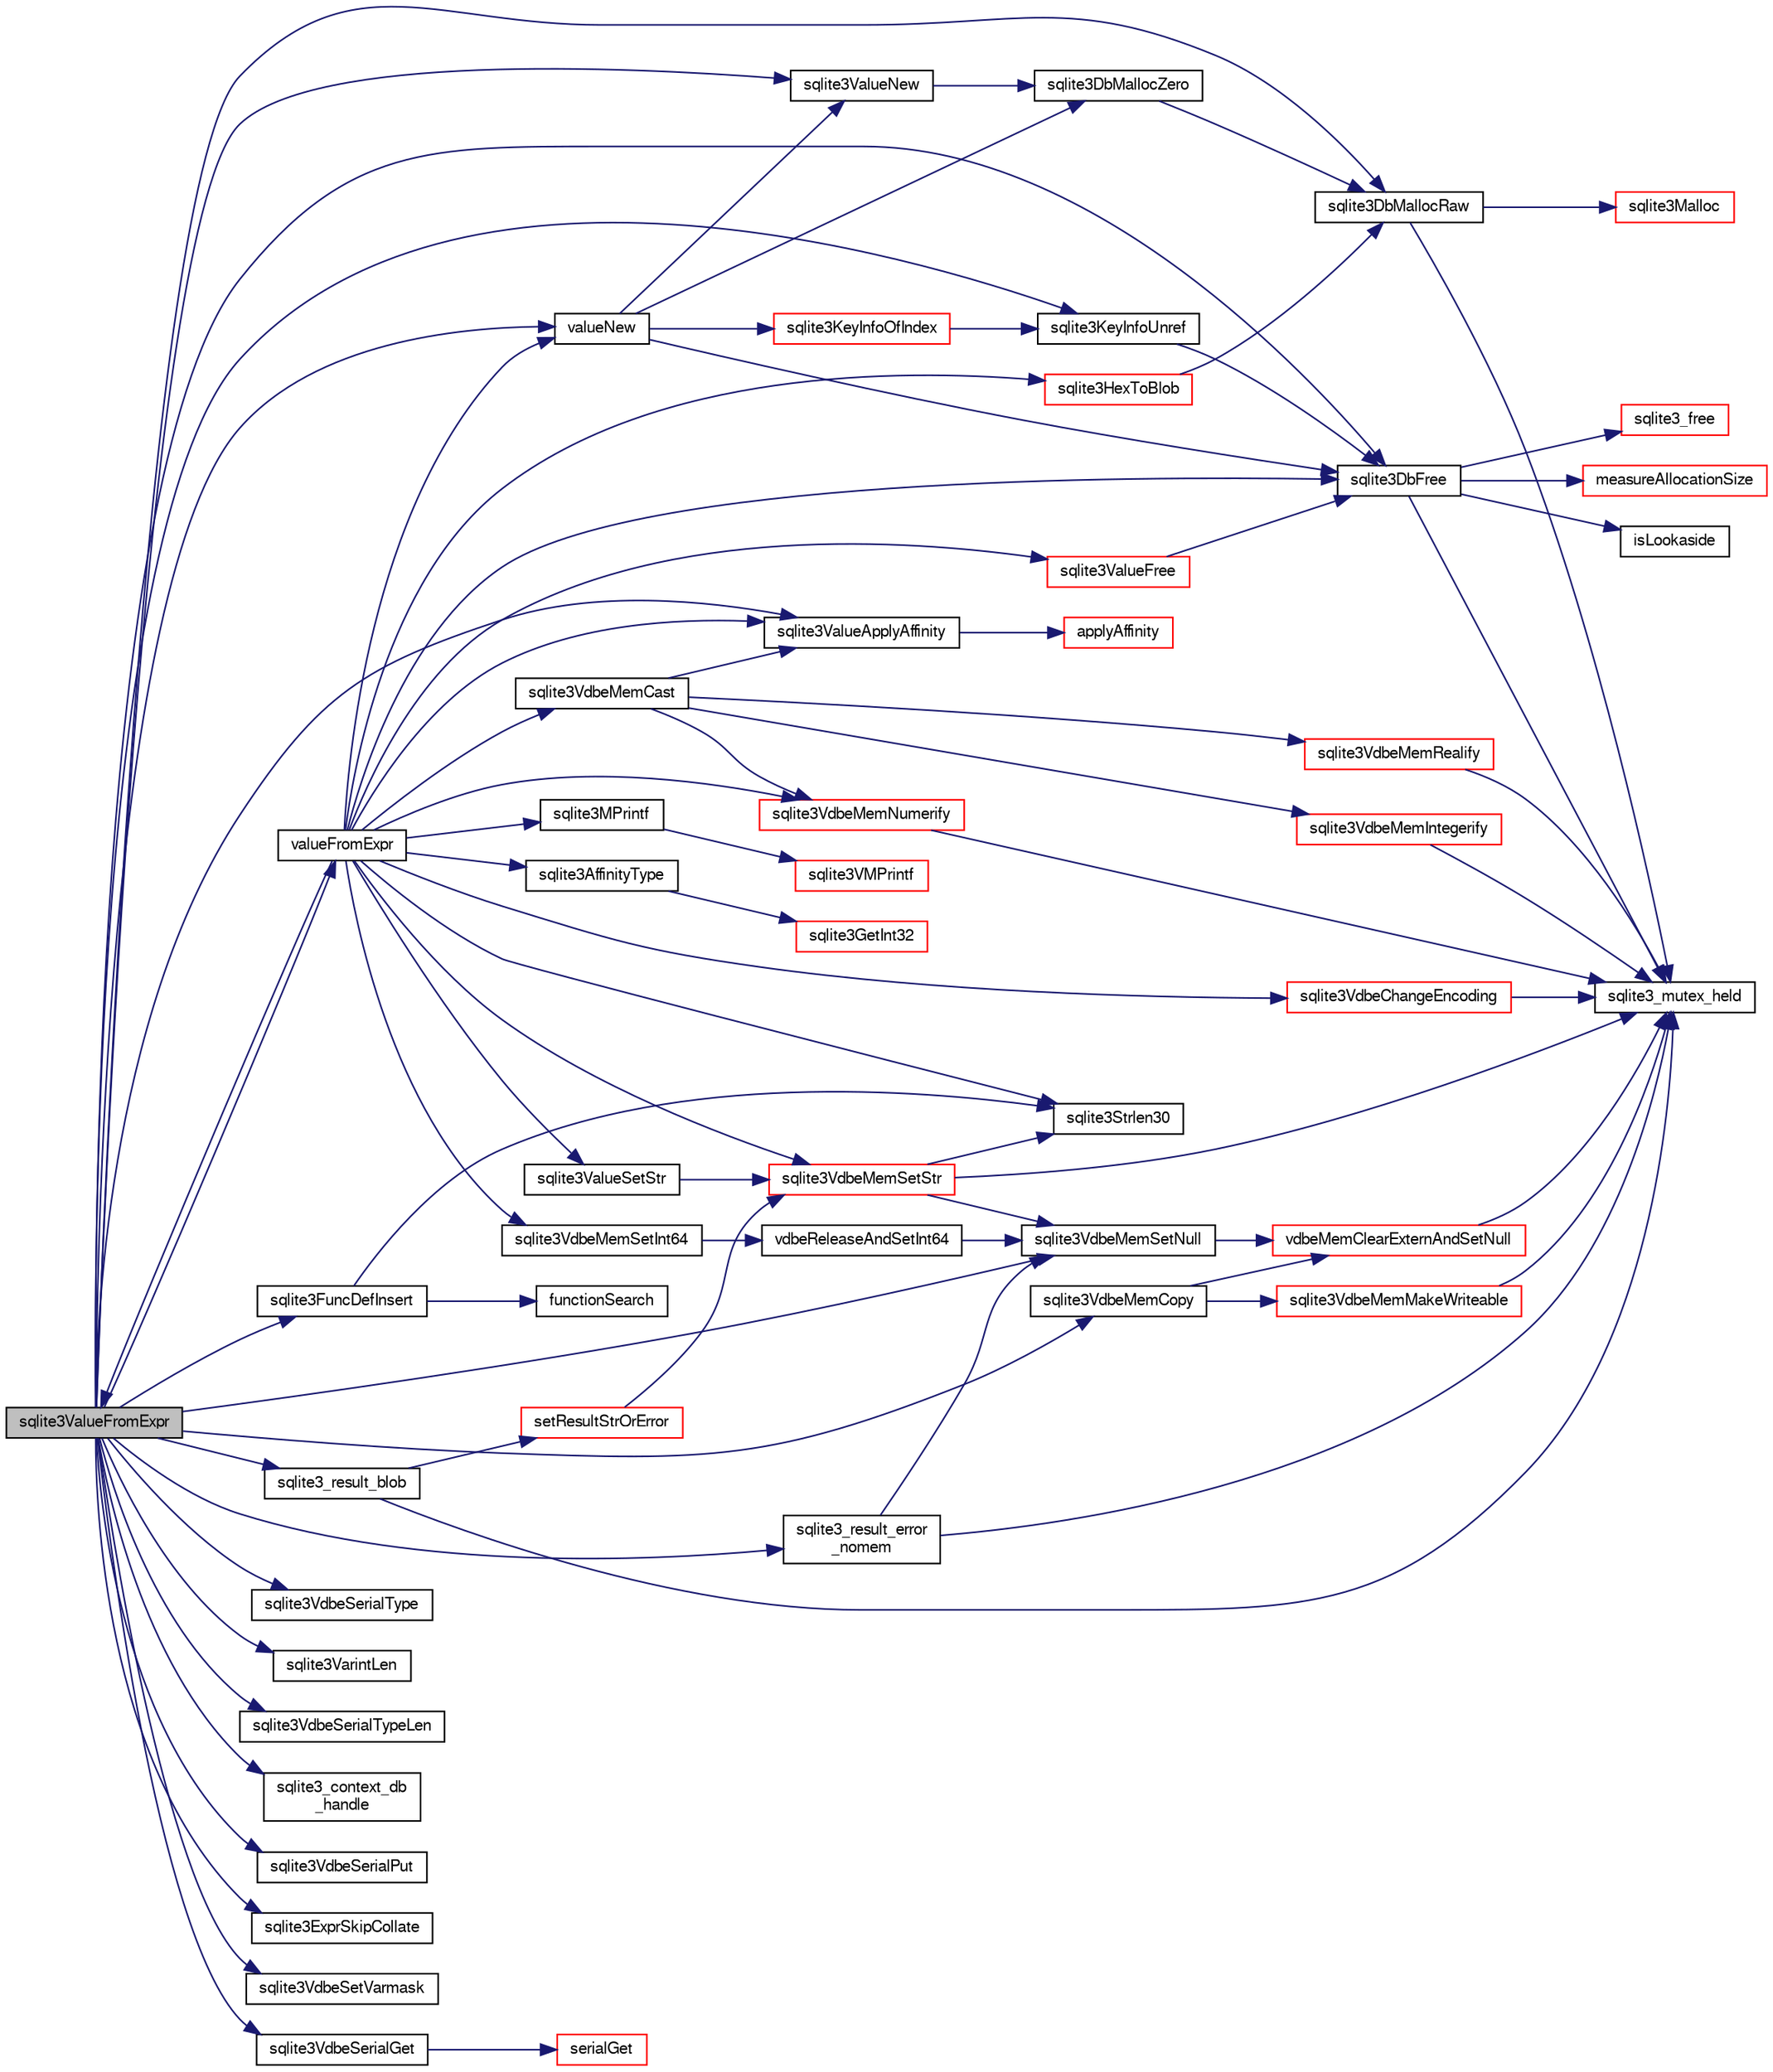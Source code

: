 digraph "sqlite3ValueFromExpr"
{
  edge [fontname="FreeSans",fontsize="10",labelfontname="FreeSans",labelfontsize="10"];
  node [fontname="FreeSans",fontsize="10",shape=record];
  rankdir="LR";
  Node737562 [label="sqlite3ValueFromExpr",height=0.2,width=0.4,color="black", fillcolor="grey75", style="filled", fontcolor="black"];
  Node737562 -> Node737563 [color="midnightblue",fontsize="10",style="solid",fontname="FreeSans"];
  Node737563 [label="valueFromExpr",height=0.2,width=0.4,color="black", fillcolor="white", style="filled",URL="$sqlite3_8c.html#a08f91b27c0189e8b5bcdea6537466b7c"];
  Node737563 -> Node737564 [color="midnightblue",fontsize="10",style="solid",fontname="FreeSans"];
  Node737564 [label="sqlite3AffinityType",height=0.2,width=0.4,color="black", fillcolor="white", style="filled",URL="$sqlite3_8c.html#ad3b6641027549ec6634f6239256676bd"];
  Node737564 -> Node737565 [color="midnightblue",fontsize="10",style="solid",fontname="FreeSans"];
  Node737565 [label="sqlite3GetInt32",height=0.2,width=0.4,color="red", fillcolor="white", style="filled",URL="$sqlite3_8c.html#a5f876209b4343549fc9224cd11c70928"];
  Node737563 -> Node737567 [color="midnightblue",fontsize="10",style="solid",fontname="FreeSans"];
  Node737567 [label="sqlite3VdbeMemCast",height=0.2,width=0.4,color="black", fillcolor="white", style="filled",URL="$sqlite3_8c.html#a2e5bfc1911e317ae456d2cea24c2a0d5"];
  Node737567 -> Node737568 [color="midnightblue",fontsize="10",style="solid",fontname="FreeSans"];
  Node737568 [label="sqlite3ValueApplyAffinity",height=0.2,width=0.4,color="black", fillcolor="white", style="filled",URL="$sqlite3_8c.html#a535535f08aaaba2ebdf49ada6aca6fac"];
  Node737568 -> Node737569 [color="midnightblue",fontsize="10",style="solid",fontname="FreeSans"];
  Node737569 [label="applyAffinity",height=0.2,width=0.4,color="red", fillcolor="white", style="filled",URL="$sqlite3_8c.html#a9ed2c1bcefa8734a1c341ba28a785486"];
  Node737567 -> Node737852 [color="midnightblue",fontsize="10",style="solid",fontname="FreeSans"];
  Node737852 [label="sqlite3VdbeMemNumerify",height=0.2,width=0.4,color="red", fillcolor="white", style="filled",URL="$sqlite3_8c.html#a5b24feaa1b99012399cb264698e27c41"];
  Node737852 -> Node737575 [color="midnightblue",fontsize="10",style="solid",fontname="FreeSans"];
  Node737575 [label="sqlite3_mutex_held",height=0.2,width=0.4,color="black", fillcolor="white", style="filled",URL="$sqlite3_8c.html#acf77da68932b6bc163c5e68547ecc3e7"];
  Node737567 -> Node737853 [color="midnightblue",fontsize="10",style="solid",fontname="FreeSans"];
  Node737853 [label="sqlite3VdbeMemIntegerify",height=0.2,width=0.4,color="red", fillcolor="white", style="filled",URL="$sqlite3_8c.html#abbe4d6d927b85b81fda952bce3b9b511"];
  Node737853 -> Node737575 [color="midnightblue",fontsize="10",style="solid",fontname="FreeSans"];
  Node737567 -> Node737854 [color="midnightblue",fontsize="10",style="solid",fontname="FreeSans"];
  Node737854 [label="sqlite3VdbeMemRealify",height=0.2,width=0.4,color="red", fillcolor="white", style="filled",URL="$sqlite3_8c.html#ac26c4c00ed416dafa56f3200c7c34ec1"];
  Node737854 -> Node737575 [color="midnightblue",fontsize="10",style="solid",fontname="FreeSans"];
  Node737563 -> Node737568 [color="midnightblue",fontsize="10",style="solid",fontname="FreeSans"];
  Node737563 -> Node737855 [color="midnightblue",fontsize="10",style="solid",fontname="FreeSans"];
  Node737855 [label="valueNew",height=0.2,width=0.4,color="black", fillcolor="white", style="filled",URL="$sqlite3_8c.html#a8c46710c4ab586edb377b565c6ba46bf"];
  Node737855 -> Node737791 [color="midnightblue",fontsize="10",style="solid",fontname="FreeSans"];
  Node737791 [label="sqlite3DbMallocZero",height=0.2,width=0.4,color="black", fillcolor="white", style="filled",URL="$sqlite3_8c.html#a49cfebac9d6067a03442c92af73f33e4"];
  Node737791 -> Node737585 [color="midnightblue",fontsize="10",style="solid",fontname="FreeSans"];
  Node737585 [label="sqlite3DbMallocRaw",height=0.2,width=0.4,color="black", fillcolor="white", style="filled",URL="$sqlite3_8c.html#abbe8be0cf7175e11ddc3e2218fad924e"];
  Node737585 -> Node737575 [color="midnightblue",fontsize="10",style="solid",fontname="FreeSans"];
  Node737585 -> Node737586 [color="midnightblue",fontsize="10",style="solid",fontname="FreeSans"];
  Node737586 [label="sqlite3Malloc",height=0.2,width=0.4,color="red", fillcolor="white", style="filled",URL="$sqlite3_8c.html#a361a2eaa846b1885f123abe46f5d8b2b"];
  Node737855 -> Node737856 [color="midnightblue",fontsize="10",style="solid",fontname="FreeSans"];
  Node737856 [label="sqlite3KeyInfoOfIndex",height=0.2,width=0.4,color="red", fillcolor="white", style="filled",URL="$sqlite3_8c.html#a7b4298fb8e674075dbe680baae5f451b"];
  Node737856 -> Node737857 [color="midnightblue",fontsize="10",style="solid",fontname="FreeSans"];
  Node737857 [label="sqlite3KeyInfoUnref",height=0.2,width=0.4,color="black", fillcolor="white", style="filled",URL="$sqlite3_8c.html#ac94cc1874ab0865db1dbbefd3886ba4a"];
  Node737857 -> Node737595 [color="midnightblue",fontsize="10",style="solid",fontname="FreeSans"];
  Node737595 [label="sqlite3DbFree",height=0.2,width=0.4,color="black", fillcolor="white", style="filled",URL="$sqlite3_8c.html#ac70ab821a6607b4a1b909582dc37a069"];
  Node737595 -> Node737575 [color="midnightblue",fontsize="10",style="solid",fontname="FreeSans"];
  Node737595 -> Node737596 [color="midnightblue",fontsize="10",style="solid",fontname="FreeSans"];
  Node737596 [label="measureAllocationSize",height=0.2,width=0.4,color="red", fillcolor="white", style="filled",URL="$sqlite3_8c.html#a45731e644a22fdb756e2b6337224217a"];
  Node737595 -> Node737582 [color="midnightblue",fontsize="10",style="solid",fontname="FreeSans"];
  Node737582 [label="isLookaside",height=0.2,width=0.4,color="black", fillcolor="white", style="filled",URL="$sqlite3_8c.html#a770fa05ff9717b75e16f4d968a77b897"];
  Node737595 -> Node737597 [color="midnightblue",fontsize="10",style="solid",fontname="FreeSans"];
  Node737597 [label="sqlite3_free",height=0.2,width=0.4,color="red", fillcolor="white", style="filled",URL="$sqlite3_8c.html#a6552349e36a8a691af5487999ab09519"];
  Node737855 -> Node737595 [color="midnightblue",fontsize="10",style="solid",fontname="FreeSans"];
  Node737855 -> Node737873 [color="midnightblue",fontsize="10",style="solid",fontname="FreeSans"];
  Node737873 [label="sqlite3ValueNew",height=0.2,width=0.4,color="black", fillcolor="white", style="filled",URL="$sqlite3_8c.html#ad40a378778daff2d574bec905e35828b"];
  Node737873 -> Node737791 [color="midnightblue",fontsize="10",style="solid",fontname="FreeSans"];
  Node737563 -> Node737728 [color="midnightblue",fontsize="10",style="solid",fontname="FreeSans"];
  Node737728 [label="sqlite3VdbeMemSetInt64",height=0.2,width=0.4,color="black", fillcolor="white", style="filled",URL="$sqlite3_8c.html#a57c5843cac8f6180ee994267a23f86a3"];
  Node737728 -> Node737729 [color="midnightblue",fontsize="10",style="solid",fontname="FreeSans"];
  Node737729 [label="vdbeReleaseAndSetInt64",height=0.2,width=0.4,color="black", fillcolor="white", style="filled",URL="$sqlite3_8c.html#abdcd42be8fe3e9bff2493533da9b5697"];
  Node737729 -> Node737705 [color="midnightblue",fontsize="10",style="solid",fontname="FreeSans"];
  Node737705 [label="sqlite3VdbeMemSetNull",height=0.2,width=0.4,color="black", fillcolor="white", style="filled",URL="$sqlite3_8c.html#ae01092c23aebaf8a3ebdf3954609b410"];
  Node737705 -> Node737652 [color="midnightblue",fontsize="10",style="solid",fontname="FreeSans"];
  Node737652 [label="vdbeMemClearExternAndSetNull",height=0.2,width=0.4,color="red", fillcolor="white", style="filled",URL="$sqlite3_8c.html#a29c41a360fb0e86b817777daf061230c"];
  Node737652 -> Node737575 [color="midnightblue",fontsize="10",style="solid",fontname="FreeSans"];
  Node737563 -> Node737839 [color="midnightblue",fontsize="10",style="solid",fontname="FreeSans"];
  Node737839 [label="sqlite3MPrintf",height=0.2,width=0.4,color="black", fillcolor="white", style="filled",URL="$sqlite3_8c.html#a208ef0df84e9778778804a19af03efea"];
  Node737839 -> Node737840 [color="midnightblue",fontsize="10",style="solid",fontname="FreeSans"];
  Node737840 [label="sqlite3VMPrintf",height=0.2,width=0.4,color="red", fillcolor="white", style="filled",URL="$sqlite3_8c.html#a05535d0982ef06fbc2ee8195ebbae689"];
  Node737563 -> Node737874 [color="midnightblue",fontsize="10",style="solid",fontname="FreeSans"];
  Node737874 [label="sqlite3ValueSetStr",height=0.2,width=0.4,color="black", fillcolor="white", style="filled",URL="$sqlite3_8c.html#a1fd40749f47941ee97ff6d798e2bc67e"];
  Node737874 -> Node737704 [color="midnightblue",fontsize="10",style="solid",fontname="FreeSans"];
  Node737704 [label="sqlite3VdbeMemSetStr",height=0.2,width=0.4,color="red", fillcolor="white", style="filled",URL="$sqlite3_8c.html#a9697bec7c3b512483638ea3646191d7d"];
  Node737704 -> Node737575 [color="midnightblue",fontsize="10",style="solid",fontname="FreeSans"];
  Node737704 -> Node737705 [color="midnightblue",fontsize="10",style="solid",fontname="FreeSans"];
  Node737704 -> Node737640 [color="midnightblue",fontsize="10",style="solid",fontname="FreeSans"];
  Node737640 [label="sqlite3Strlen30",height=0.2,width=0.4,color="black", fillcolor="white", style="filled",URL="$sqlite3_8c.html#a3dcd80ba41f1a308193dee74857b62a7"];
  Node737563 -> Node737647 [color="midnightblue",fontsize="10",style="solid",fontname="FreeSans"];
  Node737647 [label="sqlite3VdbeChangeEncoding",height=0.2,width=0.4,color="red", fillcolor="white", style="filled",URL="$sqlite3_8c.html#aa7cf8e488bf8cf9ec18528f52a40de31"];
  Node737647 -> Node737575 [color="midnightblue",fontsize="10",style="solid",fontname="FreeSans"];
  Node737563 -> Node737562 [color="midnightblue",fontsize="10",style="solid",fontname="FreeSans"];
  Node737563 -> Node737852 [color="midnightblue",fontsize="10",style="solid",fontname="FreeSans"];
  Node737563 -> Node737640 [color="midnightblue",fontsize="10",style="solid",fontname="FreeSans"];
  Node737563 -> Node737704 [color="midnightblue",fontsize="10",style="solid",fontname="FreeSans"];
  Node737563 -> Node737879 [color="midnightblue",fontsize="10",style="solid",fontname="FreeSans"];
  Node737879 [label="sqlite3HexToBlob",height=0.2,width=0.4,color="red", fillcolor="white", style="filled",URL="$sqlite3_8c.html#a6ef78c15c318f47aedcab51f590de78d"];
  Node737879 -> Node737585 [color="midnightblue",fontsize="10",style="solid",fontname="FreeSans"];
  Node737563 -> Node737595 [color="midnightblue",fontsize="10",style="solid",fontname="FreeSans"];
  Node737563 -> Node737875 [color="midnightblue",fontsize="10",style="solid",fontname="FreeSans"];
  Node737875 [label="sqlite3ValueFree",height=0.2,width=0.4,color="red", fillcolor="white", style="filled",URL="$sqlite3_8c.html#afeed84c3f344a833d15c7209265dc520"];
  Node737875 -> Node737595 [color="midnightblue",fontsize="10",style="solid",fontname="FreeSans"];
  Node737562 -> Node737880 [color="midnightblue",fontsize="10",style="solid",fontname="FreeSans"];
  Node737880 [label="sqlite3VdbeSerialType",height=0.2,width=0.4,color="black", fillcolor="white", style="filled",URL="$sqlite3_8c.html#a72286149aa82f36883fbfe9a8f09dd5e"];
  Node737562 -> Node737881 [color="midnightblue",fontsize="10",style="solid",fontname="FreeSans"];
  Node737881 [label="sqlite3VarintLen",height=0.2,width=0.4,color="black", fillcolor="white", style="filled",URL="$sqlite3_8c.html#a7ef2f973d52f5d21b856d4bed6bb1fec"];
  Node737562 -> Node737882 [color="midnightblue",fontsize="10",style="solid",fontname="FreeSans"];
  Node737882 [label="sqlite3VdbeSerialTypeLen",height=0.2,width=0.4,color="black", fillcolor="white", style="filled",URL="$sqlite3_8c.html#ab84b4c97560363d01a6044a954c7d4f4"];
  Node737562 -> Node737702 [color="midnightblue",fontsize="10",style="solid",fontname="FreeSans"];
  Node737702 [label="sqlite3_context_db\l_handle",height=0.2,width=0.4,color="black", fillcolor="white", style="filled",URL="$sqlite3_8c.html#a4b82e673c3dcc88c179e2bae5629fa60"];
  Node737562 -> Node737585 [color="midnightblue",fontsize="10",style="solid",fontname="FreeSans"];
  Node737562 -> Node737707 [color="midnightblue",fontsize="10",style="solid",fontname="FreeSans"];
  Node737707 [label="sqlite3_result_error\l_nomem",height=0.2,width=0.4,color="black", fillcolor="white", style="filled",URL="$sqlite3_8c.html#aa3c1191fb83e4e8bdde15f13d05bd82a"];
  Node737707 -> Node737575 [color="midnightblue",fontsize="10",style="solid",fontname="FreeSans"];
  Node737707 -> Node737705 [color="midnightblue",fontsize="10",style="solid",fontname="FreeSans"];
  Node737562 -> Node737883 [color="midnightblue",fontsize="10",style="solid",fontname="FreeSans"];
  Node737883 [label="sqlite3VdbeSerialPut",height=0.2,width=0.4,color="black", fillcolor="white", style="filled",URL="$sqlite3_8c.html#a0c95610a8564ae932e06a02d8b65e5b7"];
  Node737562 -> Node737759 [color="midnightblue",fontsize="10",style="solid",fontname="FreeSans"];
  Node737759 [label="sqlite3_result_blob",height=0.2,width=0.4,color="black", fillcolor="white", style="filled",URL="$sqlite3_8c.html#aa37a7968d2cc1824ff30313c9d2a8b3c"];
  Node737759 -> Node737575 [color="midnightblue",fontsize="10",style="solid",fontname="FreeSans"];
  Node737759 -> Node737710 [color="midnightblue",fontsize="10",style="solid",fontname="FreeSans"];
  Node737710 [label="setResultStrOrError",height=0.2,width=0.4,color="red", fillcolor="white", style="filled",URL="$sqlite3_8c.html#af1d0f45c261a19434fad327798cc6d6b"];
  Node737710 -> Node737704 [color="midnightblue",fontsize="10",style="solid",fontname="FreeSans"];
  Node737562 -> Node737595 [color="midnightblue",fontsize="10",style="solid",fontname="FreeSans"];
  Node737562 -> Node737807 [color="midnightblue",fontsize="10",style="solid",fontname="FreeSans"];
  Node737807 [label="sqlite3FuncDefInsert",height=0.2,width=0.4,color="black", fillcolor="white", style="filled",URL="$sqlite3_8c.html#a4792ef11f826665b64987bd051fa5a20"];
  Node737807 -> Node737640 [color="midnightblue",fontsize="10",style="solid",fontname="FreeSans"];
  Node737807 -> Node737808 [color="midnightblue",fontsize="10",style="solid",fontname="FreeSans"];
  Node737808 [label="functionSearch",height=0.2,width=0.4,color="black", fillcolor="white", style="filled",URL="$sqlite3_8c.html#a2adc3742ab399b9efed9f7fd8f8c7201"];
  Node737562 -> Node737884 [color="midnightblue",fontsize="10",style="solid",fontname="FreeSans"];
  Node737884 [label="sqlite3ExprSkipCollate",height=0.2,width=0.4,color="black", fillcolor="white", style="filled",URL="$sqlite3_8c.html#a91b59896d4e3534de7c33940dca8537c"];
  Node737562 -> Node737855 [color="midnightblue",fontsize="10",style="solid",fontname="FreeSans"];
  Node737562 -> Node737705 [color="midnightblue",fontsize="10",style="solid",fontname="FreeSans"];
  Node737562 -> Node737885 [color="midnightblue",fontsize="10",style="solid",fontname="FreeSans"];
  Node737885 [label="sqlite3VdbeSetVarmask",height=0.2,width=0.4,color="black", fillcolor="white", style="filled",URL="$sqlite3_8c.html#acea0d8371216f276fe67c1b5ef24f3d7"];
  Node737562 -> Node737719 [color="midnightblue",fontsize="10",style="solid",fontname="FreeSans"];
  Node737719 [label="sqlite3VdbeMemCopy",height=0.2,width=0.4,color="black", fillcolor="white", style="filled",URL="$sqlite3_8c.html#a3a04f985c3c7cac7c7958b872fb3f781"];
  Node737719 -> Node737652 [color="midnightblue",fontsize="10",style="solid",fontname="FreeSans"];
  Node737719 -> Node737649 [color="midnightblue",fontsize="10",style="solid",fontname="FreeSans"];
  Node737649 [label="sqlite3VdbeMemMakeWriteable",height=0.2,width=0.4,color="red", fillcolor="white", style="filled",URL="$sqlite3_8c.html#afabdd8032205a36c69ad191c6bbb6a34"];
  Node737649 -> Node737575 [color="midnightblue",fontsize="10",style="solid",fontname="FreeSans"];
  Node737562 -> Node737568 [color="midnightblue",fontsize="10",style="solid",fontname="FreeSans"];
  Node737562 -> Node737873 [color="midnightblue",fontsize="10",style="solid",fontname="FreeSans"];
  Node737562 -> Node737886 [color="midnightblue",fontsize="10",style="solid",fontname="FreeSans"];
  Node737886 [label="sqlite3VdbeSerialGet",height=0.2,width=0.4,color="black", fillcolor="white", style="filled",URL="$sqlite3_8c.html#a5b5cd74212a43cf693266f0b9badc469"];
  Node737886 -> Node737887 [color="midnightblue",fontsize="10",style="solid",fontname="FreeSans"];
  Node737887 [label="serialGet",height=0.2,width=0.4,color="red", fillcolor="white", style="filled",URL="$sqlite3_8c.html#a07f82bd181d15c1e1ba90a79c78dfd37"];
  Node737562 -> Node737857 [color="midnightblue",fontsize="10",style="solid",fontname="FreeSans"];
}
